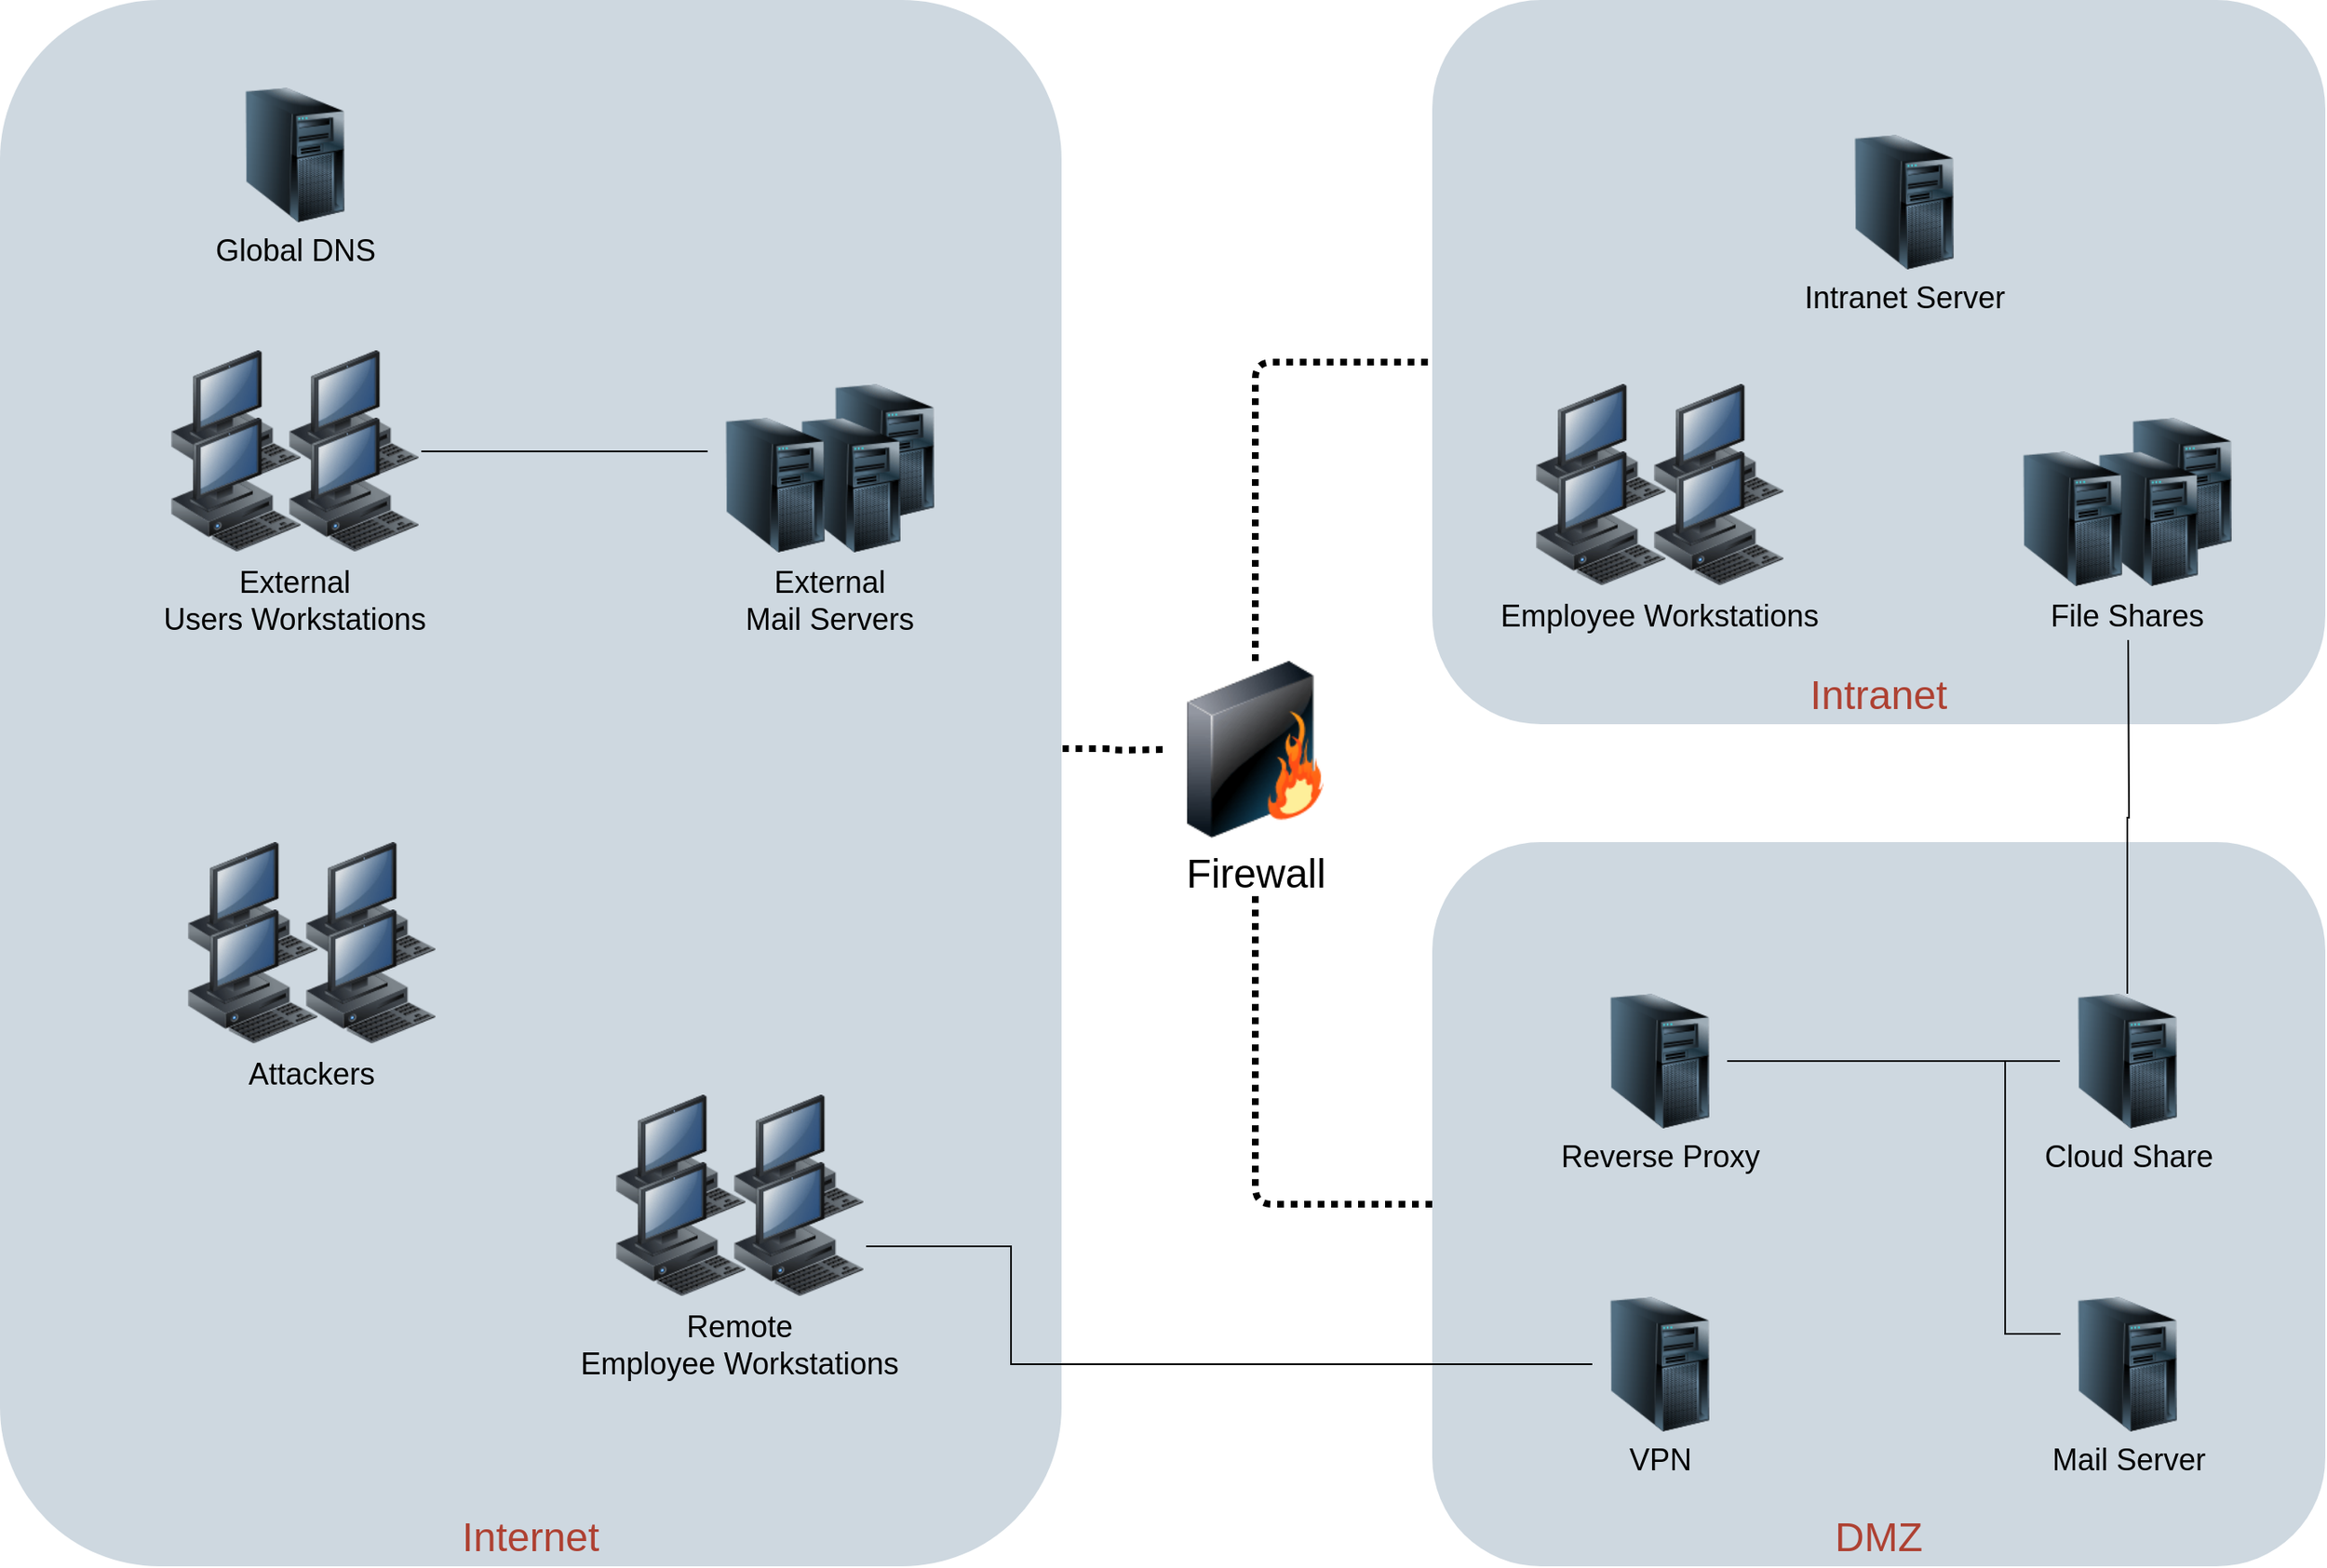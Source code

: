 <mxfile version="14.4.8" type="device"><diagram id="a45cf8ec-cd66-6f27-3ac3-be6e809c9e4a" name="Page-1"><mxGraphModel dx="1421" dy="745" grid="1" gridSize="18" guides="1" tooltips="1" connect="1" arrows="1" fold="1" page="1" pageScale="1" pageWidth="827" pageHeight="1169" background="#ffffff" math="0" shadow="0"><root><mxCell id="0"/><mxCell id="1" parent="0"/><mxCell id="o4shEnJ2pu0VKD7Kqvv9-223" value="DMZ" style="rounded=1;whiteSpace=wrap;html=1;shadow=0;strokeColor=none;fillColor=#BAC8D3;gradientColor=none;fontSize=24;fontColor=#AE4132;verticalAlign=bottom;fontStyle=0;opacity=70;strokeWidth=3;" parent="1" vertex="1"><mxGeometry x="870" y="520" width="530" height="430" as="geometry"/></mxCell><mxCell id="o4shEnJ2pu0VKD7Kqvv9-173" value="Intranet" style="rounded=1;whiteSpace=wrap;html=1;shadow=0;strokeColor=none;fillColor=#BAC8D3;gradientColor=none;fontSize=24;fontColor=#AE4132;verticalAlign=bottom;fontStyle=0;opacity=70;strokeWidth=3;" parent="1" vertex="1"><mxGeometry x="870" y="20" width="530" height="430" as="geometry"/></mxCell><mxCell id="16" value="Internet" style="rounded=1;whiteSpace=wrap;html=1;shadow=0;strokeColor=none;fillColor=#BAC8D3;gradientColor=none;fontSize=24;fontColor=#AE4132;verticalAlign=bottom;fontStyle=0;opacity=70;strokeWidth=3;" parent="1" vertex="1"><mxGeometry x="20" y="20" width="630" height="930" as="geometry"/></mxCell><mxCell id="171" style="edgeStyle=orthogonalEdgeStyle;rounded=0;jumpStyle=none;html=1;exitX=0;exitY=0.5;entryX=0;entryY=0.5;shadow=0;labelBackgroundColor=none;startArrow=none;startFill=0;endArrow=classic;endFill=1;endSize=6;jettySize=auto;orthogonalLoop=1;strokeColor=#23445D;strokeWidth=2;fillColor=#F08705;fontFamily=Helvetica;fontSize=14;fontColor=#F08705;align=left;fontStyle=0" parent="1" edge="1"><mxGeometry relative="1" as="geometry"><mxPoint x="190" y="30.5" as="sourcePoint"/><mxPoint x="190" y="30.5" as="targetPoint"/></mxGeometry></mxCell><mxCell id="o4shEnJ2pu0VKD7Kqvv9-219" style="edgeStyle=orthogonalEdgeStyle;rounded=0;orthogonalLoop=1;jettySize=auto;html=1;startArrow=none;startFill=0;strokeWidth=1;fontSize=24;endArrow=none;endFill=0;" parent="1" source="o4shEnJ2pu0VKD7Kqvv9-175" target="o4shEnJ2pu0VKD7Kqvv9-177" edge="1"><mxGeometry relative="1" as="geometry"/></mxCell><mxCell id="o4shEnJ2pu0VKD7Kqvv9-220" style="edgeStyle=orthogonalEdgeStyle;rounded=0;orthogonalLoop=1;jettySize=auto;html=1;startArrow=none;startFill=0;strokeWidth=1;fontSize=24;endArrow=none;endFill=0;entryX=0.004;entryY=0.275;entryDx=0;entryDy=0;entryPerimeter=0;" parent="1" source="o4shEnJ2pu0VKD7Kqvv9-175" target="o4shEnJ2pu0VKD7Kqvv9-179" edge="1"><mxGeometry relative="1" as="geometry"><Array as="points"><mxPoint x="1210" y="650"/><mxPoint x="1210" y="812"/></Array></mxGeometry></mxCell><mxCell id="o4shEnJ2pu0VKD7Kqvv9-175" value="Reverse Proxy" style="image;image=img/lib/clip_art/computers/Server_Tower_128x128.png;labelBackgroundColor=none;fontSize=18;html=1;verticalAlign=top;horizontal=1;align=center;spacing=2;spacingRight=0;" parent="1" vertex="1"><mxGeometry x="965" y="610" width="80" height="80" as="geometry"/></mxCell><mxCell id="o4shEnJ2pu0VKD7Kqvv9-218" style="edgeStyle=orthogonalEdgeStyle;rounded=0;orthogonalLoop=1;jettySize=auto;html=1;strokeWidth=1;fontSize=24;startArrow=none;startFill=0;endArrow=none;endFill=0;exitX=0.5;exitY=0;exitDx=0;exitDy=0;" parent="1" source="o4shEnJ2pu0VKD7Kqvv9-177" edge="1"><mxGeometry relative="1" as="geometry"><mxPoint x="1283" y="400" as="targetPoint"/><Array as="points"/></mxGeometry></mxCell><mxCell id="o4shEnJ2pu0VKD7Kqvv9-177" value="Cloud Share" style="image;image=img/lib/clip_art/computers/Server_Tower_128x128.png;labelBackgroundColor=none;fontSize=18;html=1;verticalAlign=top;horizontal=1;align=center;spacing=2;spacingRight=0;" parent="1" vertex="1"><mxGeometry x="1242.5" y="610" width="80" height="80" as="geometry"/></mxCell><mxCell id="o4shEnJ2pu0VKD7Kqvv9-178" value="VPN" style="image;image=img/lib/clip_art/computers/Server_Tower_128x128.png;labelBackgroundColor=none;fontSize=18;html=1;verticalAlign=top;horizontal=1;align=center;spacing=2;spacingRight=0;" parent="1" vertex="1"><mxGeometry x="965" y="790" width="80" height="80" as="geometry"/></mxCell><mxCell id="o4shEnJ2pu0VKD7Kqvv9-179" value="Mail Server" style="image;image=img/lib/clip_art/computers/Server_Tower_128x128.png;labelBackgroundColor=none;fontSize=18;html=1;verticalAlign=top;horizontal=1;align=center;spacing=2;spacingRight=0;" parent="1" vertex="1"><mxGeometry x="1242.5" y="790" width="80" height="80" as="geometry"/></mxCell><mxCell id="o4shEnJ2pu0VKD7Kqvv9-180" value="Intranet Server" style="image;image=img/lib/clip_art/computers/Server_Tower_128x128.png;labelBackgroundColor=none;fontSize=18;html=1;verticalAlign=top;horizontal=1;align=center;spacing=2;spacingRight=0;" parent="1" vertex="1"><mxGeometry x="1110" y="100" width="80" height="80" as="geometry"/></mxCell><mxCell id="o4shEnJ2pu0VKD7Kqvv9-184" value="File Shares" style="group;labelPosition=center;verticalLabelPosition=bottom;align=center;verticalAlign=top;fontSize=18;" parent="1" vertex="1" connectable="0"><mxGeometry x="1210" y="268" width="145" height="100" as="geometry"/></mxCell><mxCell id="o4shEnJ2pu0VKD7Kqvv9-183" value="" style="image;html=1;image=img/lib/clip_art/computers/Server_Tower_128x128.png;labelBackgroundColor=none;" parent="o4shEnJ2pu0VKD7Kqvv9-184" vertex="1"><mxGeometry x="65" width="80" height="80" as="geometry"/></mxCell><mxCell id="o4shEnJ2pu0VKD7Kqvv9-182" value="" style="image;html=1;image=img/lib/clip_art/computers/Server_Tower_128x128.png;labelBackgroundColor=none;" parent="o4shEnJ2pu0VKD7Kqvv9-184" vertex="1"><mxGeometry x="45" y="20" width="80" height="80" as="geometry"/></mxCell><mxCell id="o4shEnJ2pu0VKD7Kqvv9-181" value="" style="image;html=1;image=img/lib/clip_art/computers/Server_Tower_128x128.png;labelBackgroundColor=none;" parent="o4shEnJ2pu0VKD7Kqvv9-184" vertex="1"><mxGeometry y="20" width="80" height="80" as="geometry"/></mxCell><mxCell id="o4shEnJ2pu0VKD7Kqvv9-189" value="Employee Workstations" style="group;fontSize=18;labelPosition=center;verticalLabelPosition=bottom;align=center;verticalAlign=top;" parent="1" vertex="1" connectable="0"><mxGeometry x="930" y="248" width="150" height="120" as="geometry"/></mxCell><mxCell id="o4shEnJ2pu0VKD7Kqvv9-185" value="" style="image;html=1;image=img/lib/clip_art/computers/Workstation_128x128.png;labelBackgroundColor=none;fontSize=18;" parent="o4shEnJ2pu0VKD7Kqvv9-189" vertex="1"><mxGeometry width="80" height="80" as="geometry"/></mxCell><mxCell id="o4shEnJ2pu0VKD7Kqvv9-186" value="" style="image;html=1;image=img/lib/clip_art/computers/Workstation_128x128.png;labelBackgroundColor=none;fontSize=18;" parent="o4shEnJ2pu0VKD7Kqvv9-189" vertex="1"><mxGeometry x="70" width="80" height="80" as="geometry"/></mxCell><mxCell id="o4shEnJ2pu0VKD7Kqvv9-187" value="" style="image;html=1;image=img/lib/clip_art/computers/Workstation_128x128.png;labelBackgroundColor=none;fontSize=18;" parent="o4shEnJ2pu0VKD7Kqvv9-189" vertex="1"><mxGeometry y="40" width="80" height="80" as="geometry"/></mxCell><mxCell id="o4shEnJ2pu0VKD7Kqvv9-188" value="" style="image;html=1;image=img/lib/clip_art/computers/Workstation_128x128.png;labelBackgroundColor=none;fontSize=18;" parent="o4shEnJ2pu0VKD7Kqvv9-189" vertex="1"><mxGeometry x="70" y="40" width="80" height="80" as="geometry"/></mxCell><mxCell id="o4shEnJ2pu0VKD7Kqvv9-190" value="Remote&#10;Employee Workstations" style="group;fontSize=18;labelPosition=center;verticalLabelPosition=bottom;align=center;verticalAlign=top;" parent="1" vertex="1" connectable="0"><mxGeometry x="384" y="670" width="150" height="120" as="geometry"/></mxCell><mxCell id="o4shEnJ2pu0VKD7Kqvv9-191" value="" style="image;html=1;image=img/lib/clip_art/computers/Workstation_128x128.png;labelBackgroundColor=none;fontSize=18;" parent="o4shEnJ2pu0VKD7Kqvv9-190" vertex="1"><mxGeometry width="80" height="80" as="geometry"/></mxCell><mxCell id="o4shEnJ2pu0VKD7Kqvv9-192" value="" style="image;html=1;image=img/lib/clip_art/computers/Workstation_128x128.png;labelBackgroundColor=none;fontSize=18;" parent="o4shEnJ2pu0VKD7Kqvv9-190" vertex="1"><mxGeometry x="70" width="80" height="80" as="geometry"/></mxCell><mxCell id="o4shEnJ2pu0VKD7Kqvv9-193" value="" style="image;html=1;image=img/lib/clip_art/computers/Workstation_128x128.png;labelBackgroundColor=none;fontSize=18;" parent="o4shEnJ2pu0VKD7Kqvv9-190" vertex="1"><mxGeometry y="40" width="80" height="80" as="geometry"/></mxCell><mxCell id="o4shEnJ2pu0VKD7Kqvv9-194" value="" style="image;html=1;image=img/lib/clip_art/computers/Workstation_128x128.png;labelBackgroundColor=none;fontSize=18;" parent="o4shEnJ2pu0VKD7Kqvv9-190" vertex="1"><mxGeometry x="70" y="40" width="80" height="80" as="geometry"/></mxCell><mxCell id="o4shEnJ2pu0VKD7Kqvv9-196" value="External&#10;Mail Servers" style="group;labelPosition=center;verticalLabelPosition=bottom;align=center;verticalAlign=top;fontSize=18;" parent="1" vertex="1" connectable="0"><mxGeometry x="440" y="248" width="145" height="100" as="geometry"/></mxCell><mxCell id="o4shEnJ2pu0VKD7Kqvv9-197" value="" style="image;html=1;image=img/lib/clip_art/computers/Server_Tower_128x128.png;labelBackgroundColor=none;" parent="o4shEnJ2pu0VKD7Kqvv9-196" vertex="1"><mxGeometry x="65" width="80" height="80" as="geometry"/></mxCell><mxCell id="o4shEnJ2pu0VKD7Kqvv9-198" value="" style="image;html=1;image=img/lib/clip_art/computers/Server_Tower_128x128.png;labelBackgroundColor=none;" parent="o4shEnJ2pu0VKD7Kqvv9-196" vertex="1"><mxGeometry x="45" y="20" width="80" height="80" as="geometry"/></mxCell><mxCell id="o4shEnJ2pu0VKD7Kqvv9-199" value="" style="image;html=1;image=img/lib/clip_art/computers/Server_Tower_128x128.png;labelBackgroundColor=none;" parent="o4shEnJ2pu0VKD7Kqvv9-196" vertex="1"><mxGeometry y="20" width="80" height="80" as="geometry"/></mxCell><mxCell id="o4shEnJ2pu0VKD7Kqvv9-201" value="External&#10;Users Workstations" style="group;fontSize=18;labelPosition=center;verticalLabelPosition=bottom;align=center;verticalAlign=top;" parent="1" vertex="1" connectable="0"><mxGeometry x="120" y="228" width="150" height="120" as="geometry"/></mxCell><mxCell id="o4shEnJ2pu0VKD7Kqvv9-202" value="" style="image;html=1;image=img/lib/clip_art/computers/Workstation_128x128.png;labelBackgroundColor=none;fontSize=18;" parent="o4shEnJ2pu0VKD7Kqvv9-201" vertex="1"><mxGeometry width="80" height="80" as="geometry"/></mxCell><mxCell id="o4shEnJ2pu0VKD7Kqvv9-203" value="" style="image;html=1;image=img/lib/clip_art/computers/Workstation_128x128.png;labelBackgroundColor=none;fontSize=18;" parent="o4shEnJ2pu0VKD7Kqvv9-201" vertex="1"><mxGeometry x="70" width="80" height="80" as="geometry"/></mxCell><mxCell id="o4shEnJ2pu0VKD7Kqvv9-204" value="" style="image;html=1;image=img/lib/clip_art/computers/Workstation_128x128.png;labelBackgroundColor=none;fontSize=18;" parent="o4shEnJ2pu0VKD7Kqvv9-201" vertex="1"><mxGeometry y="40" width="80" height="80" as="geometry"/></mxCell><mxCell id="o4shEnJ2pu0VKD7Kqvv9-205" value="" style="image;html=1;image=img/lib/clip_art/computers/Workstation_128x128.png;labelBackgroundColor=none;fontSize=18;" parent="o4shEnJ2pu0VKD7Kqvv9-201" vertex="1"><mxGeometry x="70" y="40" width="80" height="80" as="geometry"/></mxCell><mxCell id="o4shEnJ2pu0VKD7Kqvv9-206" value="Attackers" style="group;fontSize=18;labelPosition=center;verticalLabelPosition=bottom;align=center;verticalAlign=top;" parent="1" vertex="1" connectable="0"><mxGeometry x="130" y="520" width="150" height="120" as="geometry"/></mxCell><mxCell id="o4shEnJ2pu0VKD7Kqvv9-207" value="" style="image;html=1;image=img/lib/clip_art/computers/Workstation_128x128.png;labelBackgroundColor=none;fontSize=18;" parent="o4shEnJ2pu0VKD7Kqvv9-206" vertex="1"><mxGeometry width="80" height="80" as="geometry"/></mxCell><mxCell id="o4shEnJ2pu0VKD7Kqvv9-208" value="" style="image;html=1;image=img/lib/clip_art/computers/Workstation_128x128.png;labelBackgroundColor=none;fontSize=18;" parent="o4shEnJ2pu0VKD7Kqvv9-206" vertex="1"><mxGeometry x="70" width="80" height="80" as="geometry"/></mxCell><mxCell id="o4shEnJ2pu0VKD7Kqvv9-209" value="" style="image;html=1;image=img/lib/clip_art/computers/Workstation_128x128.png;labelBackgroundColor=none;fontSize=18;" parent="o4shEnJ2pu0VKD7Kqvv9-206" vertex="1"><mxGeometry y="40" width="80" height="80" as="geometry"/></mxCell><mxCell id="o4shEnJ2pu0VKD7Kqvv9-210" value="" style="image;html=1;image=img/lib/clip_art/computers/Workstation_128x128.png;labelBackgroundColor=none;fontSize=18;" parent="o4shEnJ2pu0VKD7Kqvv9-206" vertex="1"><mxGeometry x="70" y="40" width="80" height="80" as="geometry"/></mxCell><mxCell id="o4shEnJ2pu0VKD7Kqvv9-211" style="edgeStyle=orthogonalEdgeStyle;rounded=0;orthogonalLoop=1;jettySize=auto;html=1;entryX=0;entryY=0.25;entryDx=0;entryDy=0;fontSize=24;endArrow=none;endFill=0;exitX=1;exitY=0.25;exitDx=0;exitDy=0;" parent="1" source="o4shEnJ2pu0VKD7Kqvv9-205" target="o4shEnJ2pu0VKD7Kqvv9-199" edge="1"><mxGeometry relative="1" as="geometry"><mxPoint x="336" y="200" as="sourcePoint"/></mxGeometry></mxCell><mxCell id="o4shEnJ2pu0VKD7Kqvv9-212" value="Firewall" style="image;html=1;image=img/lib/clip_art/networking/Firewall_128x128.png;labelBackgroundColor=none;fontSize=24;labelPosition=center;verticalLabelPosition=bottom;align=center;verticalAlign=top;" parent="1" vertex="1"><mxGeometry x="710" y="412.5" width="110" height="105" as="geometry"/></mxCell><mxCell id="o4shEnJ2pu0VKD7Kqvv9-213" value="" style="endArrow=none;dashed=1;html=1;dashPattern=1 1;strokeWidth=4;fontSize=24;entryX=0;entryY=0.5;entryDx=0;entryDy=0;exitX=0.5;exitY=0;exitDx=0;exitDy=0;edgeStyle=orthogonalEdgeStyle;" parent="1" source="o4shEnJ2pu0VKD7Kqvv9-212" target="o4shEnJ2pu0VKD7Kqvv9-173" edge="1"><mxGeometry width="50" height="50" relative="1" as="geometry"><mxPoint x="710" y="470" as="sourcePoint"/><mxPoint x="760" y="420" as="targetPoint"/></mxGeometry></mxCell><mxCell id="o4shEnJ2pu0VKD7Kqvv9-214" value="" style="endArrow=none;dashed=1;html=1;strokeWidth=4;fontSize=24;exitX=0;exitY=0.5;exitDx=0;exitDy=0;edgeStyle=orthogonalEdgeStyle;dashPattern=1 1;" parent="1" source="o4shEnJ2pu0VKD7Kqvv9-223" edge="1"><mxGeometry width="50" height="50" relative="1" as="geometry"><mxPoint x="870" y="719" as="sourcePoint"/><mxPoint x="765" y="550" as="targetPoint"/><Array as="points"><mxPoint x="765" y="735"/></Array></mxGeometry></mxCell><mxCell id="o4shEnJ2pu0VKD7Kqvv9-215" value="" style="endArrow=none;dashed=1;html=1;strokeWidth=4;fontSize=24;entryX=1.001;entryY=0.478;entryDx=0;entryDy=0;edgeStyle=orthogonalEdgeStyle;dashPattern=1 1;entryPerimeter=0;" parent="1" target="16" edge="1"><mxGeometry width="50" height="50" relative="1" as="geometry"><mxPoint x="710" y="465" as="sourcePoint"/><mxPoint x="760" y="515.0" as="targetPoint"/></mxGeometry></mxCell><mxCell id="o4shEnJ2pu0VKD7Kqvv9-221" style="edgeStyle=orthogonalEdgeStyle;rounded=0;orthogonalLoop=1;jettySize=auto;html=1;startArrow=none;startFill=0;endArrow=none;endFill=0;strokeWidth=1;fontSize=24;" parent="1" source="o4shEnJ2pu0VKD7Kqvv9-194" target="o4shEnJ2pu0VKD7Kqvv9-178" edge="1"><mxGeometry relative="1" as="geometry"><Array as="points"><mxPoint x="620" y="760"/><mxPoint x="620" y="830"/></Array></mxGeometry></mxCell><mxCell id="AmVO5Quwb6EN_fT9iw9Z-171" value="Global DNS" style="image;image=img/lib/clip_art/computers/Server_Tower_128x128.png;labelBackgroundColor=none;fontSize=18;html=1;verticalAlign=top;horizontal=1;align=center;spacing=2;spacingRight=0;" vertex="1" parent="1"><mxGeometry x="155" y="72" width="80" height="80" as="geometry"/></mxCell></root></mxGraphModel></diagram></mxfile>